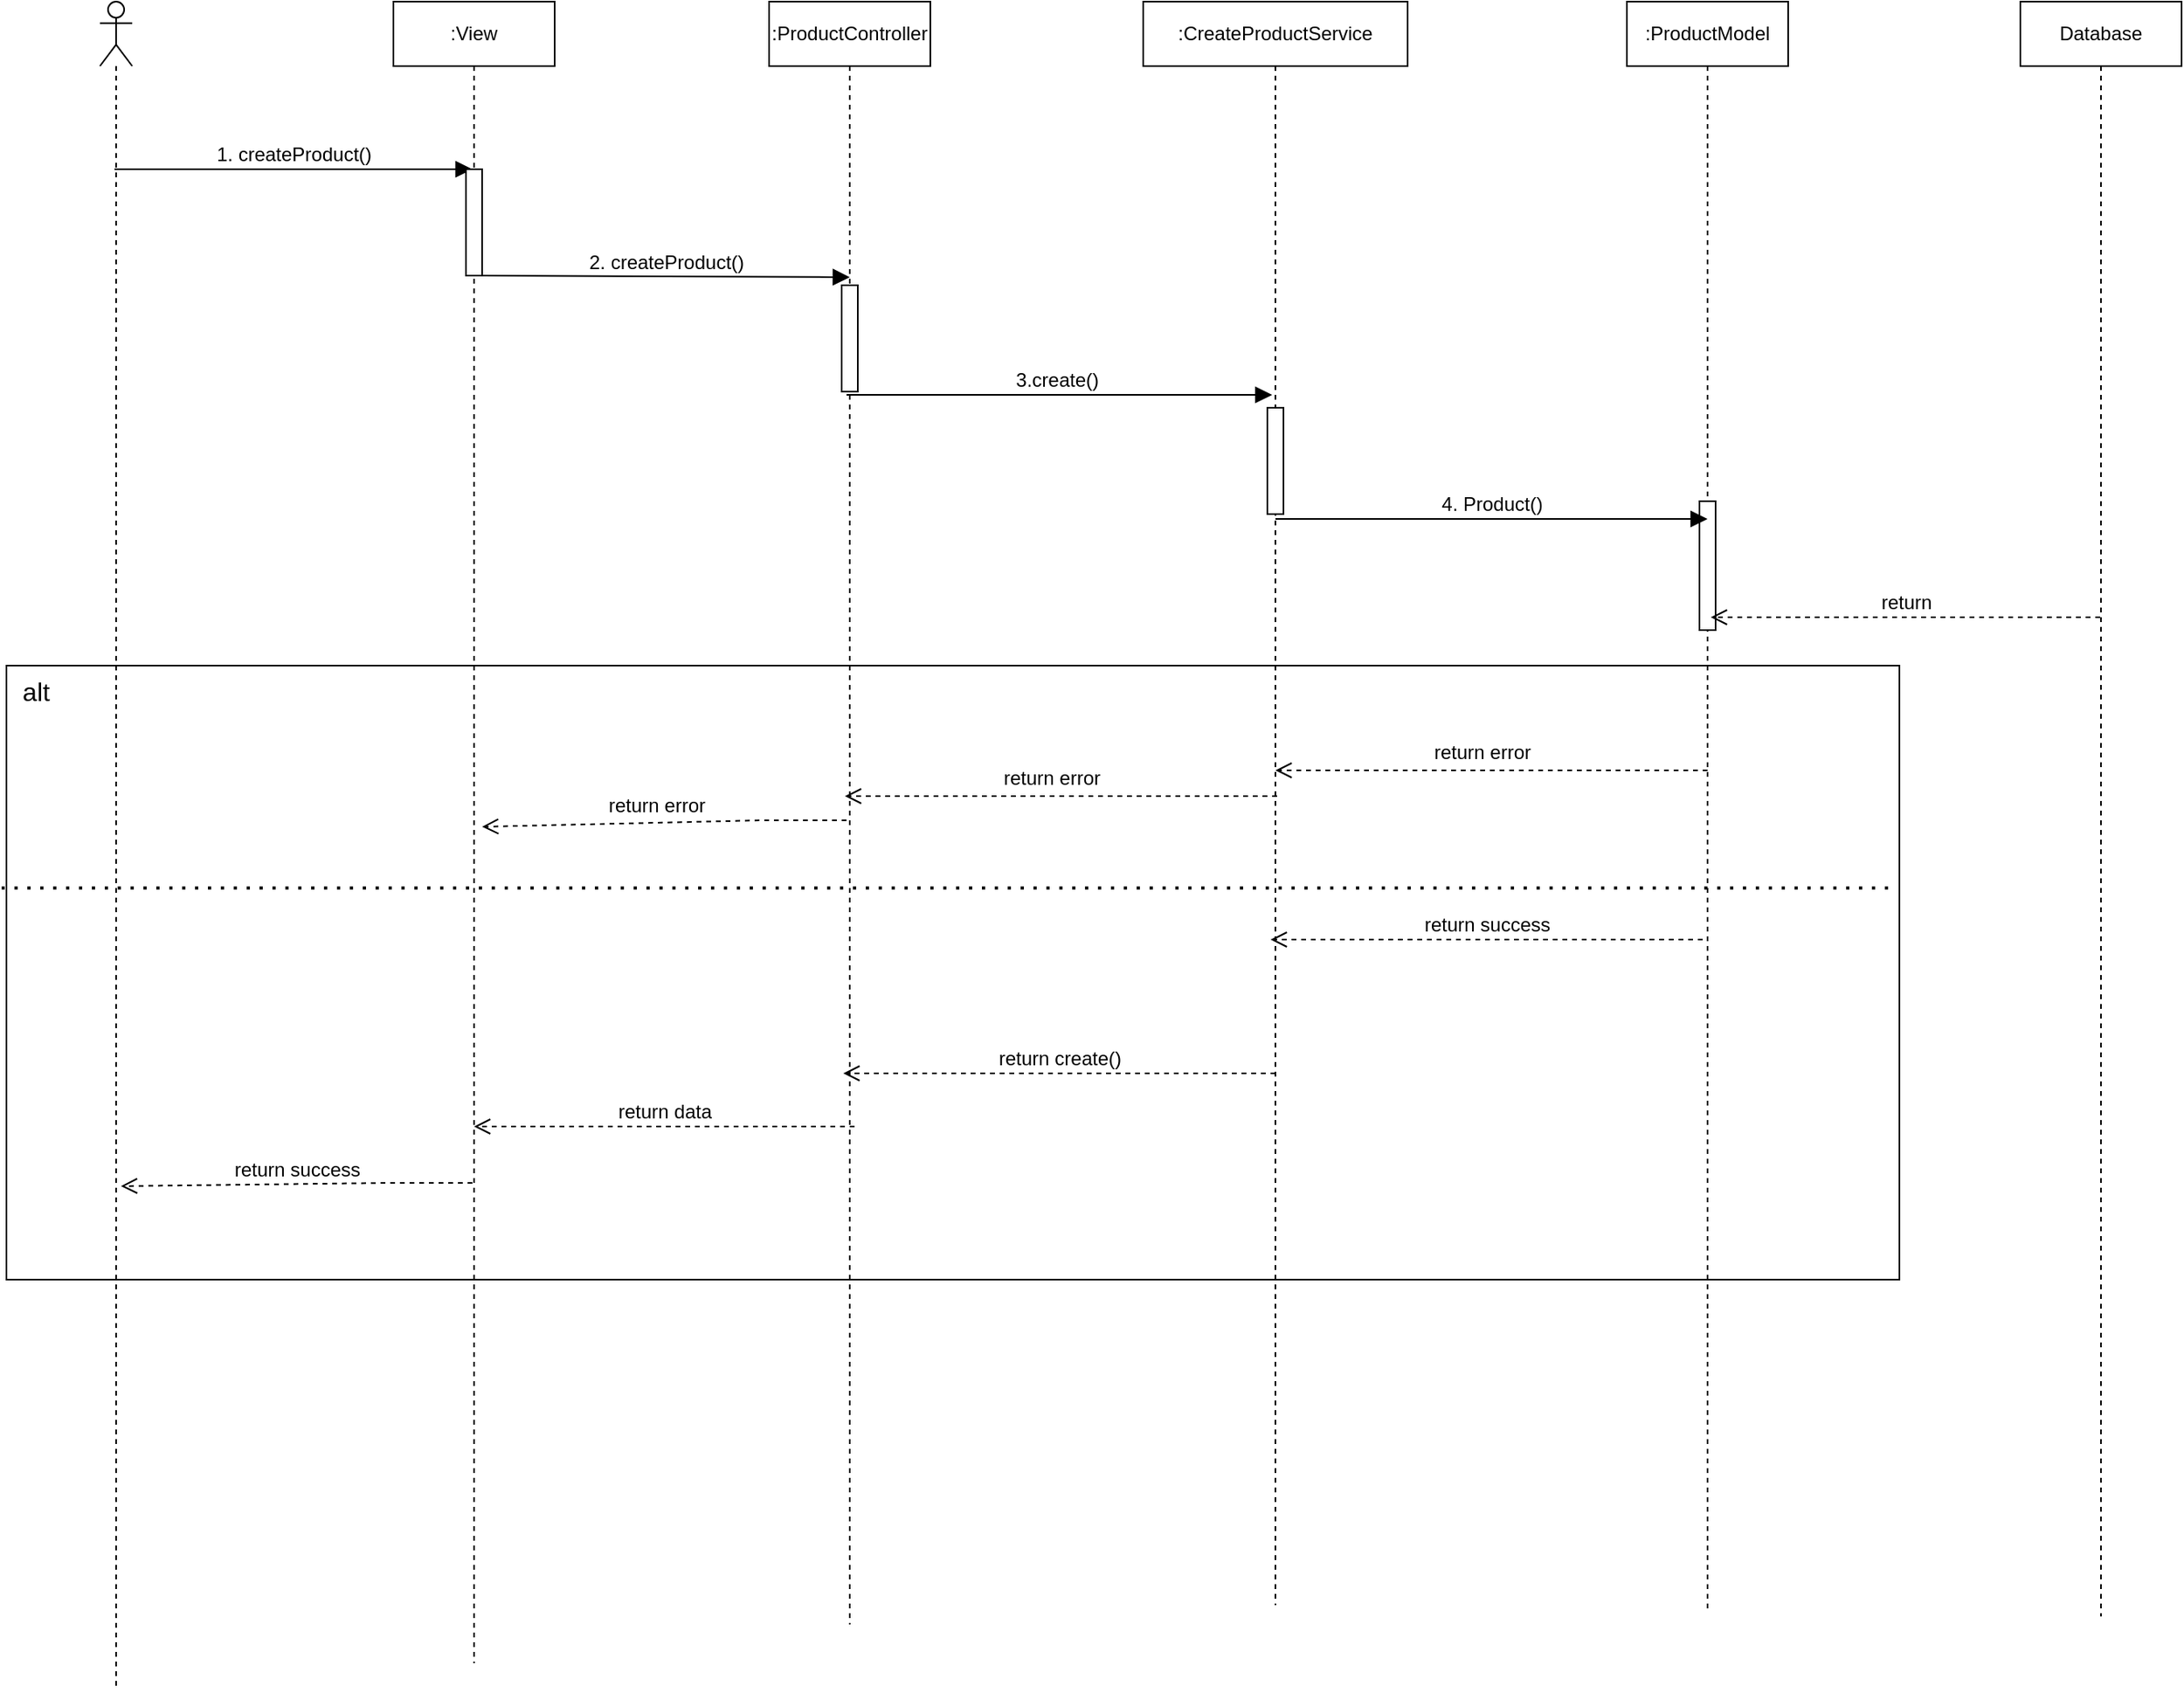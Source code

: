 <mxfile version="23.1.5" type="device">
  <diagram id="_3YMXWk1O7fOL23-tycj" name="update_product">
    <mxGraphModel dx="3400" dy="1653" grid="0" gridSize="10" guides="1" tooltips="1" connect="1" arrows="1" fold="1" page="0" pageScale="1" pageWidth="827" pageHeight="1169" math="0" shadow="0">
      <root>
        <mxCell id="0" />
        <mxCell id="1" parent="0" />
        <mxCell id="GUXFYIeslKSo6RAllSsy-8" value=":View" style="shape=umlLifeline;perimeter=lifelinePerimeter;whiteSpace=wrap;html=1;container=1;dropTarget=0;collapsible=0;recursiveResize=0;outlineConnect=0;portConstraint=eastwest;newEdgeStyle={&quot;curved&quot;:0,&quot;rounded&quot;:0};" parent="1" vertex="1">
          <mxGeometry x="-339" y="112" width="100" height="1031" as="geometry" />
        </mxCell>
        <mxCell id="GUXFYIeslKSo6RAllSsy-9" value=":ProductController" style="shape=umlLifeline;perimeter=lifelinePerimeter;whiteSpace=wrap;html=1;container=1;dropTarget=0;collapsible=0;recursiveResize=0;outlineConnect=0;portConstraint=eastwest;newEdgeStyle={&quot;curved&quot;:0,&quot;rounded&quot;:0};" parent="1" vertex="1">
          <mxGeometry x="-106" y="112" width="100" height="1007" as="geometry" />
        </mxCell>
        <mxCell id="GUXFYIeslKSo6RAllSsy-21" value="" style="html=1;points=[[0,0,0,0,5],[0,1,0,0,-5],[1,0,0,0,5],[1,1,0,0,-5]];perimeter=orthogonalPerimeter;outlineConnect=0;targetShapes=umlLifeline;portConstraint=eastwest;newEdgeStyle={&quot;curved&quot;:0,&quot;rounded&quot;:0};" parent="GUXFYIeslKSo6RAllSsy-9" vertex="1">
          <mxGeometry x="45" y="176" width="10" height="66" as="geometry" />
        </mxCell>
        <mxCell id="GUXFYIeslKSo6RAllSsy-10" value=":Create&lt;span style=&quot;background-color: initial;&quot;&gt;ProductService&lt;/span&gt;" style="shape=umlLifeline;perimeter=lifelinePerimeter;whiteSpace=wrap;html=1;container=1;dropTarget=0;collapsible=0;recursiveResize=0;outlineConnect=0;portConstraint=eastwest;newEdgeStyle={&quot;curved&quot;:0,&quot;rounded&quot;:0};" parent="1" vertex="1">
          <mxGeometry x="126" y="112" width="164" height="995" as="geometry" />
        </mxCell>
        <mxCell id="GUXFYIeslKSo6RAllSsy-23" value="" style="html=1;points=[[0,0,0,0,5],[0,1,0,0,-5],[1,0,0,0,5],[1,1,0,0,-5]];perimeter=orthogonalPerimeter;outlineConnect=0;targetShapes=umlLifeline;portConstraint=eastwest;newEdgeStyle={&quot;curved&quot;:0,&quot;rounded&quot;:0};" parent="GUXFYIeslKSo6RAllSsy-10" vertex="1">
          <mxGeometry x="77" y="252" width="10" height="66" as="geometry" />
        </mxCell>
        <mxCell id="GUXFYIeslKSo6RAllSsy-11" value=":ProductModel" style="shape=umlLifeline;perimeter=lifelinePerimeter;whiteSpace=wrap;html=1;container=1;dropTarget=0;collapsible=0;recursiveResize=0;outlineConnect=0;portConstraint=eastwest;newEdgeStyle={&quot;curved&quot;:0,&quot;rounded&quot;:0};" parent="1" vertex="1">
          <mxGeometry x="426" y="112" width="100" height="999" as="geometry" />
        </mxCell>
        <mxCell id="h37y9KqptHhNQnfBmGQ4-1" value="" style="html=1;points=[[0,0,0,0,5],[0,1,0,0,-5],[1,0,0,0,5],[1,1,0,0,-5]];perimeter=orthogonalPerimeter;outlineConnect=0;targetShapes=umlLifeline;portConstraint=eastwest;newEdgeStyle={&quot;curved&quot;:0,&quot;rounded&quot;:0};" vertex="1" parent="GUXFYIeslKSo6RAllSsy-11">
          <mxGeometry x="45" y="310" width="10" height="80" as="geometry" />
        </mxCell>
        <mxCell id="GUXFYIeslKSo6RAllSsy-13" value="" style="shape=umlLifeline;perimeter=lifelinePerimeter;whiteSpace=wrap;html=1;container=1;dropTarget=0;collapsible=0;recursiveResize=0;outlineConnect=0;portConstraint=eastwest;newEdgeStyle={&quot;curved&quot;:0,&quot;rounded&quot;:0};participant=umlActor;" parent="1" vertex="1">
          <mxGeometry x="-521" y="112" width="20" height="1048" as="geometry" />
        </mxCell>
        <mxCell id="GUXFYIeslKSo6RAllSsy-15" value="1.&amp;nbsp;createProduct()" style="html=1;verticalAlign=bottom;endArrow=block;curved=0;rounded=0;fontSize=12;startSize=8;endSize=8;" parent="1" edge="1">
          <mxGeometry width="80" relative="1" as="geometry">
            <mxPoint x="-512" y="216" as="sourcePoint" />
            <mxPoint x="-290" y="216" as="targetPoint" />
          </mxGeometry>
        </mxCell>
        <mxCell id="GUXFYIeslKSo6RAllSsy-16" value="2.&amp;nbsp;createProduct()" style="html=1;verticalAlign=bottom;endArrow=block;curved=0;rounded=0;fontSize=12;startSize=8;endSize=8;" parent="1" source="GUXFYIeslKSo6RAllSsy-19" edge="1">
          <mxGeometry x="0.004" width="80" relative="1" as="geometry">
            <mxPoint x="-289" y="283" as="sourcePoint" />
            <mxPoint x="-56" y="283" as="targetPoint" />
            <mxPoint as="offset" />
          </mxGeometry>
        </mxCell>
        <mxCell id="GUXFYIeslKSo6RAllSsy-17" value="3.create()&amp;nbsp;" style="html=1;verticalAlign=bottom;endArrow=block;curved=0;rounded=0;fontSize=12;startSize=8;endSize=8;" parent="1" edge="1">
          <mxGeometry width="80" relative="1" as="geometry">
            <mxPoint x="-58" y="356" as="sourcePoint" />
            <mxPoint x="206" y="356" as="targetPoint" />
          </mxGeometry>
        </mxCell>
        <mxCell id="GUXFYIeslKSo6RAllSsy-18" value="4. Product()" style="html=1;verticalAlign=bottom;endArrow=block;curved=0;rounded=0;fontSize=12;startSize=8;endSize=8;" parent="1" edge="1">
          <mxGeometry width="80" relative="1" as="geometry">
            <mxPoint x="208" y="433" as="sourcePoint" />
            <mxPoint x="476" y="433" as="targetPoint" />
          </mxGeometry>
        </mxCell>
        <mxCell id="GUXFYIeslKSo6RAllSsy-19" value="" style="html=1;points=[[0,0,0,0,5],[0,1,0,0,-5],[1,0,0,0,5],[1,1,0,0,-5]];perimeter=orthogonalPerimeter;outlineConnect=0;targetShapes=umlLifeline;portConstraint=eastwest;newEdgeStyle={&quot;curved&quot;:0,&quot;rounded&quot;:0};" parent="1" vertex="1">
          <mxGeometry x="-294" y="216" width="10" height="66" as="geometry" />
        </mxCell>
        <mxCell id="GUXFYIeslKSo6RAllSsy-24" value="Database" style="shape=umlLifeline;perimeter=lifelinePerimeter;whiteSpace=wrap;html=1;container=1;dropTarget=0;collapsible=0;recursiveResize=0;outlineConnect=0;portConstraint=eastwest;newEdgeStyle={&quot;curved&quot;:0,&quot;rounded&quot;:0};" parent="1" vertex="1">
          <mxGeometry x="670" y="112" width="100" height="1002" as="geometry" />
        </mxCell>
        <mxCell id="GUXFYIeslKSo6RAllSsy-26" value="return" style="html=1;verticalAlign=bottom;endArrow=open;dashed=1;endSize=8;curved=0;rounded=0;fontSize=12;" parent="1" source="GUXFYIeslKSo6RAllSsy-24" edge="1">
          <mxGeometry relative="1" as="geometry">
            <mxPoint x="558" y="494" as="sourcePoint" />
            <mxPoint x="478" y="494" as="targetPoint" />
          </mxGeometry>
        </mxCell>
        <mxCell id="GUXFYIeslKSo6RAllSsy-32" value="" style="whiteSpace=wrap;html=1;fillColor=none;" parent="1" vertex="1">
          <mxGeometry x="-579" y="524" width="1174" height="381" as="geometry" />
        </mxCell>
        <mxCell id="GUXFYIeslKSo6RAllSsy-33" value="" style="html=1;verticalAlign=bottom;endArrow=open;dashed=1;endSize=8;curved=0;rounded=0;fontSize=12;" parent="1" edge="1">
          <mxGeometry relative="1" as="geometry">
            <mxPoint x="476" y="589" as="sourcePoint" />
            <mxPoint x="208" y="589" as="targetPoint" />
            <Array as="points">
              <mxPoint x="423" y="589" />
            </Array>
            <mxPoint as="offset" />
          </mxGeometry>
        </mxCell>
        <mxCell id="GUXFYIeslKSo6RAllSsy-39" value="return error" style="edgeLabel;html=1;align=center;verticalAlign=middle;resizable=0;points=[];fontSize=12;" parent="GUXFYIeslKSo6RAllSsy-33" vertex="1" connectable="0">
          <mxGeometry x="0.03" y="-1" relative="1" as="geometry">
            <mxPoint x="-2" y="-10" as="offset" />
          </mxGeometry>
        </mxCell>
        <mxCell id="GUXFYIeslKSo6RAllSsy-34" value="return success" style="html=1;verticalAlign=bottom;endArrow=open;dashed=1;endSize=8;curved=0;rounded=0;fontSize=12;" parent="1" edge="1">
          <mxGeometry relative="1" as="geometry">
            <mxPoint x="473" y="694" as="sourcePoint" />
            <mxPoint x="205" y="694" as="targetPoint" />
            <Array as="points">
              <mxPoint x="420" y="694" />
            </Array>
            <mxPoint as="offset" />
          </mxGeometry>
        </mxCell>
        <mxCell id="GUXFYIeslKSo6RAllSsy-35" value="alt" style="text;html=1;align=center;verticalAlign=middle;resizable=0;points=[];autosize=1;strokeColor=none;fillColor=none;fontSize=16;" parent="1" vertex="1">
          <mxGeometry x="-579" y="524" width="35" height="31" as="geometry" />
        </mxCell>
        <mxCell id="GUXFYIeslKSo6RAllSsy-38" value="" style="endArrow=none;dashed=1;html=1;dashPattern=1 3;strokeWidth=2;rounded=0;fontSize=12;startSize=8;endSize=8;curved=1;exitX=0;exitY=0.5;exitDx=0;exitDy=0;entryX=1;entryY=0.5;entryDx=0;entryDy=0;" parent="1" edge="1">
          <mxGeometry width="50" height="50" relative="1" as="geometry">
            <mxPoint x="-582" y="662" as="sourcePoint" />
            <mxPoint x="592" y="662" as="targetPoint" />
          </mxGeometry>
        </mxCell>
        <mxCell id="GUXFYIeslKSo6RAllSsy-40" value="return create()" style="html=1;verticalAlign=bottom;endArrow=open;dashed=1;endSize=8;curved=0;rounded=0;fontSize=12;" parent="1" edge="1">
          <mxGeometry relative="1" as="geometry">
            <mxPoint x="208" y="777" as="sourcePoint" />
            <mxPoint x="-60" y="777" as="targetPoint" />
            <Array as="points">
              <mxPoint x="155" y="777" />
            </Array>
            <mxPoint as="offset" />
          </mxGeometry>
        </mxCell>
        <mxCell id="GUXFYIeslKSo6RAllSsy-41" value="" style="html=1;verticalAlign=bottom;endArrow=open;dashed=1;endSize=8;curved=0;rounded=0;fontSize=12;" parent="1" edge="1">
          <mxGeometry relative="1" as="geometry">
            <mxPoint x="209" y="605" as="sourcePoint" />
            <mxPoint x="-59" y="605" as="targetPoint" />
            <Array as="points">
              <mxPoint x="156" y="605" />
            </Array>
            <mxPoint as="offset" />
          </mxGeometry>
        </mxCell>
        <mxCell id="GUXFYIeslKSo6RAllSsy-42" value="return error" style="edgeLabel;html=1;align=center;verticalAlign=middle;resizable=0;points=[];fontSize=12;" parent="GUXFYIeslKSo6RAllSsy-41" vertex="1" connectable="0">
          <mxGeometry x="0.03" y="-1" relative="1" as="geometry">
            <mxPoint x="-2" y="-10" as="offset" />
          </mxGeometry>
        </mxCell>
        <mxCell id="GUXFYIeslKSo6RAllSsy-43" value="" style="html=1;verticalAlign=bottom;endArrow=open;dashed=1;endSize=8;curved=0;rounded=0;fontSize=12;" parent="1" edge="1">
          <mxGeometry relative="1" as="geometry">
            <mxPoint x="-58" y="620" as="sourcePoint" />
            <mxPoint x="-284" y="624" as="targetPoint" />
            <Array as="points">
              <mxPoint x="-111" y="620" />
            </Array>
            <mxPoint as="offset" />
          </mxGeometry>
        </mxCell>
        <mxCell id="GUXFYIeslKSo6RAllSsy-44" value="return error" style="edgeLabel;html=1;align=center;verticalAlign=middle;resizable=0;points=[];fontSize=12;" parent="GUXFYIeslKSo6RAllSsy-43" vertex="1" connectable="0">
          <mxGeometry x="0.03" y="-1" relative="1" as="geometry">
            <mxPoint x="-2" y="-10" as="offset" />
          </mxGeometry>
        </mxCell>
        <mxCell id="GUXFYIeslKSo6RAllSsy-47" value="return data" style="html=1;verticalAlign=bottom;endArrow=open;dashed=1;endSize=8;curved=0;rounded=0;fontSize=12;" parent="1" edge="1">
          <mxGeometry relative="1" as="geometry">
            <mxPoint x="-53" y="810" as="sourcePoint" />
            <mxPoint x="-289" y="810" as="targetPoint" />
            <Array as="points">
              <mxPoint x="-106" y="810" />
            </Array>
            <mxPoint as="offset" />
          </mxGeometry>
        </mxCell>
        <mxCell id="GUXFYIeslKSo6RAllSsy-48" value="return success" style="html=1;verticalAlign=bottom;endArrow=open;dashed=1;endSize=8;curved=0;rounded=0;fontSize=12;" parent="1" edge="1">
          <mxGeometry x="-0.0" relative="1" as="geometry">
            <mxPoint x="-290" y="845" as="sourcePoint" />
            <mxPoint x="-508" y="847" as="targetPoint" />
            <Array as="points">
              <mxPoint x="-343" y="845" />
            </Array>
            <mxPoint as="offset" />
          </mxGeometry>
        </mxCell>
      </root>
    </mxGraphModel>
  </diagram>
</mxfile>
